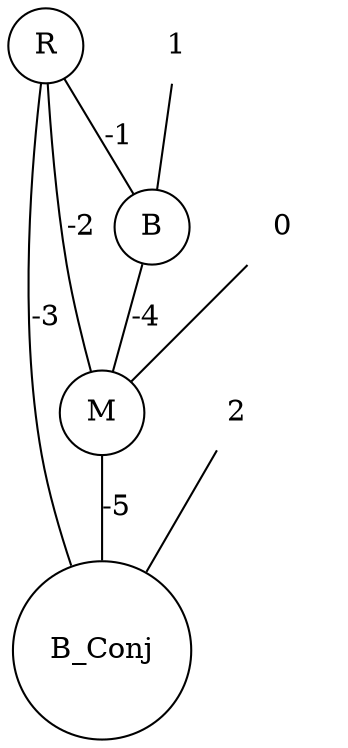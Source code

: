 graph "R_B_M_Bconj.net" {
	size="6,5"
	node [shape=circle]
	R
	B
	M
	B_Conj
	node [shape=plaintext]
	1
	0
	2
	M -- B_Conj [label=-5]
	B -- M [label=-4]
	R -- B_Conj [label=-3]
	R -- M [label=-2]
	R -- B [label=-1]
	1 -- B
	0 -- M
	2 -- B_Conj
}

